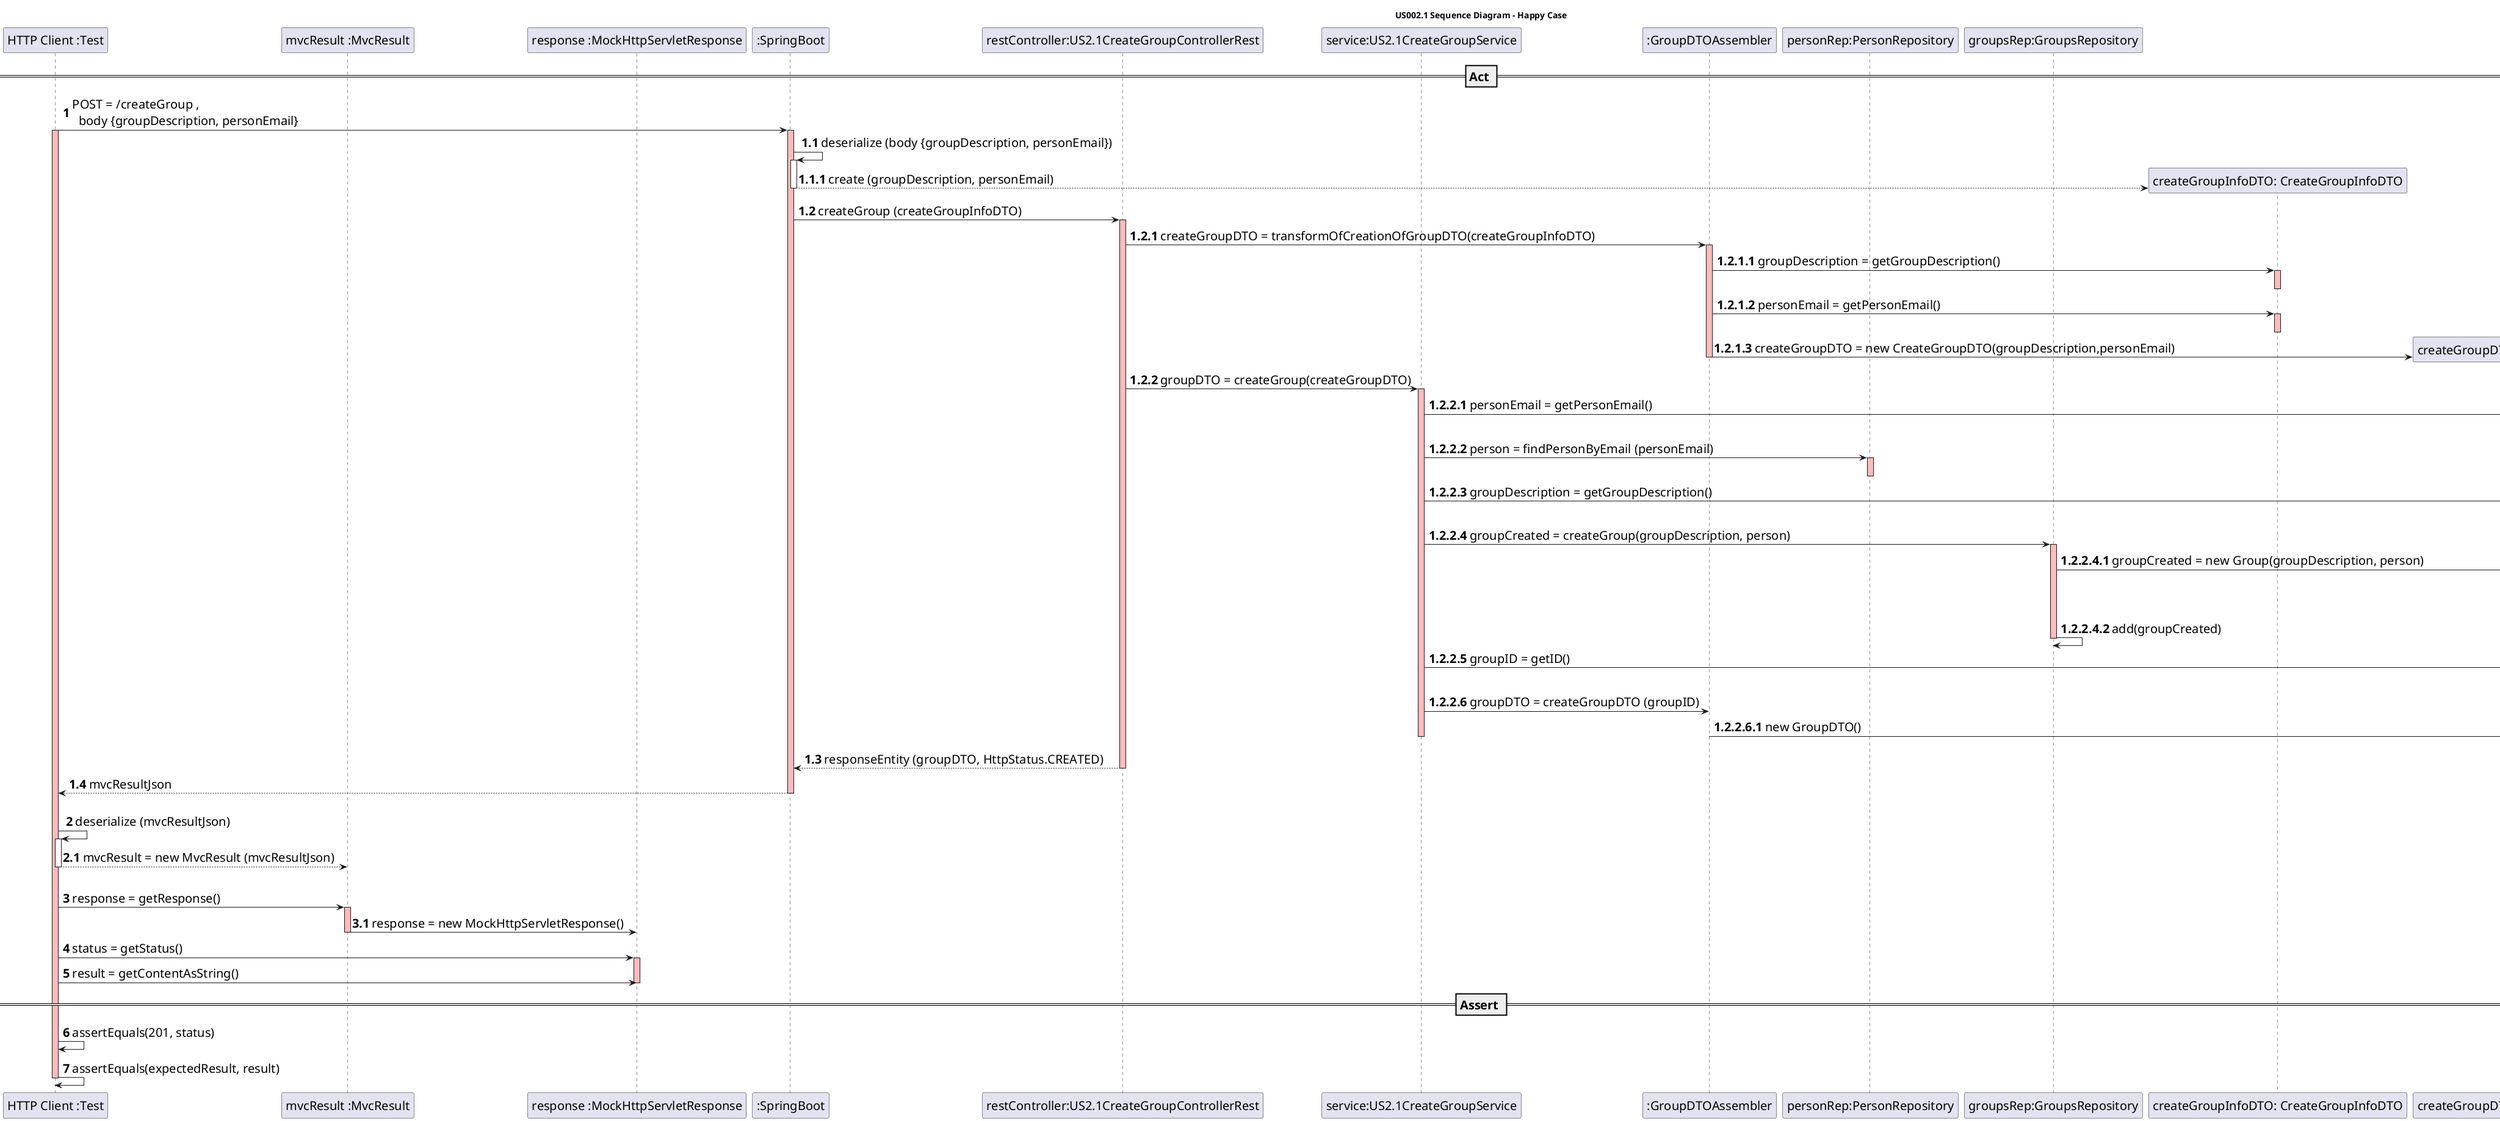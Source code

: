 @startuml

skinparam DefaultFontSize 20

title US002.1 Sequence Diagram - Happy Case

participant "HTTP Client :Test"
participant "mvcResult :MvcResult"
participant "response :MockHttpServletResponse"
participant ":SpringBoot"
participant "restController:US2.1CreateGroupControllerRest"
participant "service:US2.1CreateGroupService"
participant ":GroupDTOAssembler"
participant "personRep:PersonRepository"
participant "groupsRep:GroupsRepository"




== Act ==

autonumber
"HTTP Client :Test" -> ":SpringBoot": POST = /createGroup ,\n  body {groupDescription, personEmail}
activate "HTTP Client :Test" #FFBBBB

autonumber 1.1

activate ":SpringBoot" #FFBBBB

":SpringBoot" -> ":SpringBoot" : deserialize (body {groupDescription, personEmail})
activate ":SpringBoot"

autonumber 1.1.1
create "createGroupInfoDTO: CreateGroupInfoDTO"
":SpringBoot" --> "createGroupInfoDTO: CreateGroupInfoDTO" : create (groupDescription, personEmail)
deactivate ":SpringBoot"

autonumber 1.2
":SpringBoot" -> "restController:US2.1CreateGroupControllerRest" : createGroup (createGroupInfoDTO)

autonumber 1.2.1
activate "restController:US2.1CreateGroupControllerRest" #FFBBBB
"restController:US2.1CreateGroupControllerRest" -> ":GroupDTOAssembler": createGroupDTO = transformOfCreationOfGroupDTO(createGroupInfoDTO)

autonumber 1.2.1.1

activate ":GroupDTOAssembler" #FFBBBB

":GroupDTOAssembler" -> "createGroupInfoDTO: CreateGroupInfoDTO": groupDescription = getGroupDescription()

activate "createGroupInfoDTO: CreateGroupInfoDTO" #FFBBBB
deactivate "createGroupInfoDTO: CreateGroupInfoDTO" #FFBBBB

":GroupDTOAssembler" -> "createGroupInfoDTO: CreateGroupInfoDTO": personEmail = getPersonEmail()
activate "createGroupInfoDTO: CreateGroupInfoDTO" #FFBBBB
deactivate "createGroupInfoDTO: CreateGroupInfoDTO" #FFBBBB

create "createGroupDTO:CreateGroupDTO"
":GroupDTOAssembler" -> "createGroupDTO:CreateGroupDTO": createGroupDTO = new CreateGroupDTO(groupDescription,personEmail)
deactivate ":GroupDTOAssembler"

autonumber 1.2.2
"restController:US2.1CreateGroupControllerRest" -> "service:US2.1CreateGroupService" : groupDTO = createGroup(createGroupDTO)


autonumber 1.2.2.1
activate "service:US2.1CreateGroupService" #FFBBBB
"service:US2.1CreateGroupService" -> "createGroupDTO:CreateGroupDTO" : personEmail = getPersonEmail()
activate "createGroupDTO:CreateGroupDTO" #FFBBBB
deactivate "createGroupDTO:CreateGroupDTO"

"service:US2.1CreateGroupService" -> "personRep:PersonRepository" : person = findPersonByEmail (personEmail)
activate "personRep:PersonRepository" #FFBBBB
deactivate "personRep:PersonRepository"

"service:US2.1CreateGroupService" -> "createGroupDTO:CreateGroupDTO" : groupDescription = getGroupDescription()
activate "createGroupDTO:CreateGroupDTO" #FFBBBB
deactivate "createGroupDTO:CreateGroupDTO"

"service:US2.1CreateGroupService" -> "groupsRep:GroupsRepository" : groupCreated = createGroup(groupDescription, person)
activate "groupsRep:GroupsRepository" #FFBBBB

autonumber 1.2.2.4.1
create "groupCreated:Group"
"groupsRep:GroupsRepository" -> "groupCreated:Group" : groupCreated = new Group(groupDescription, person)

activate "groupCreated:Group" #FFBBBB
autonumber 1.2.2.4.1.1
"groupCreated:Group" -> "groupCreated:Group" : addMember(person)
deactivate "groupCreated:Group"

autonumber 1.2.2.4.2
"groupsRep:GroupsRepository" -> "groupsRep:GroupsRepository" :add(groupCreated)
deactivate "groupsRep:GroupsRepository"

autonumber 1.2.2.5

"service:US2.1CreateGroupService" -> "groupCreated:Group" : groupID = getID()
activate "groupCreated:Group" #FFBBBB
deactivate "groupCreated:Group"

"service:US2.1CreateGroupService" -> ":GroupDTOAssembler" : groupDTO = createGroupDTO (groupID)

autonumber 1.2.2.6.1
create "groupDTO:GroupDTO"
":GroupDTOAssembler" -> "groupDTO:GroupDTO" : new GroupDTO()
deactivate "service:US2.1CreateGroupService"

autonumber 1.3
return responseEntity (groupDTO, HttpStatus.CREATED)

deactivate "restController:US2.1CreateGroupControllerRest"

"HTTP Client :Test" <-- ":SpringBoot" : mvcResultJson
deactivate ":SpringBoot"

autonumber 2
|||
"HTTP Client :Test" -> "HTTP Client :Test" : deserialize (mvcResultJson)
activate "HTTP Client :Test"

autonumber 2.1
"HTTP Client :Test" --> "mvcResult :MvcResult" : mvcResult = new MvcResult (mvcResultJson)
deactivate "HTTP Client :Test"

|||

autonumber 3
"HTTP Client :Test" -> "mvcResult :MvcResult" : response = getResponse()

autonumber 3.1

activate "mvcResult :MvcResult" #FFBBBB
"mvcResult :MvcResult" -> "response :MockHttpServletResponse" : response = new MockHttpServletResponse()
deactivate "mvcResult :MvcResult"

autonumber 4
"HTTP Client :Test" -> "response :MockHttpServletResponse" : status = getStatus()
activate "response :MockHttpServletResponse" #FFBBBB
"HTTP Client :Test" -> "response :MockHttpServletResponse" : result = getContentAsString()
deactivate "response :MockHttpServletResponse" #FFBBBB
== Assert ==

"HTTP Client :Test" -> "HTTP Client :Test" : assertEquals(201, status)
"HTTP Client :Test" -> "HTTP Client :Test" : assertEquals(expectedResult, result)
deactivate "HTTP Client :Test"

@enduml

